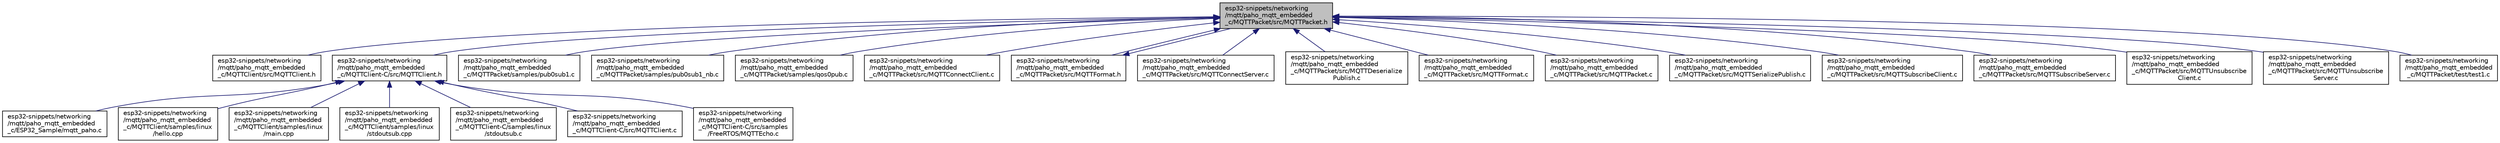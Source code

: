 digraph "esp32-snippets/networking/mqtt/paho_mqtt_embedded_c/MQTTPacket/src/MQTTPacket.h"
{
  edge [fontname="Helvetica",fontsize="10",labelfontname="Helvetica",labelfontsize="10"];
  node [fontname="Helvetica",fontsize="10",shape=record];
  Node8 [label="esp32-snippets/networking\l/mqtt/paho_mqtt_embedded\l_c/MQTTPacket/src/MQTTPacket.h",height=0.2,width=0.4,color="black", fillcolor="grey75", style="filled", fontcolor="black"];
  Node8 -> Node9 [dir="back",color="midnightblue",fontsize="10",style="solid",fontname="Helvetica"];
  Node9 [label="esp32-snippets/networking\l/mqtt/paho_mqtt_embedded\l_c/MQTTClient/src/MQTTClient.h",height=0.2,width=0.4,color="black", fillcolor="white", style="filled",URL="$src_2_m_q_t_t_client_8h.html"];
  Node8 -> Node10 [dir="back",color="midnightblue",fontsize="10",style="solid",fontname="Helvetica"];
  Node10 [label="esp32-snippets/networking\l/mqtt/paho_mqtt_embedded\l_c/MQTTClient-C/src/MQTTClient.h",height=0.2,width=0.4,color="black", fillcolor="white", style="filled",URL="$_c_2src_2_m_q_t_t_client_8h.html"];
  Node10 -> Node11 [dir="back",color="midnightblue",fontsize="10",style="solid",fontname="Helvetica"];
  Node11 [label="esp32-snippets/networking\l/mqtt/paho_mqtt_embedded\l_c/ESP32_Sample/mqtt_paho.c",height=0.2,width=0.4,color="black", fillcolor="white", style="filled",URL="$mqtt__paho_8c.html"];
  Node10 -> Node12 [dir="back",color="midnightblue",fontsize="10",style="solid",fontname="Helvetica"];
  Node12 [label="esp32-snippets/networking\l/mqtt/paho_mqtt_embedded\l_c/MQTTClient/samples/linux\l/hello.cpp",height=0.2,width=0.4,color="black", fillcolor="white", style="filled",URL="$hello_8cpp.html"];
  Node10 -> Node13 [dir="back",color="midnightblue",fontsize="10",style="solid",fontname="Helvetica"];
  Node13 [label="esp32-snippets/networking\l/mqtt/paho_mqtt_embedded\l_c/MQTTClient/samples/linux\l/main.cpp",height=0.2,width=0.4,color="black", fillcolor="white", style="filled",URL="$esp32-snippets_2networking_2mqtt_2paho__mqtt__embedded__c_2_m_q_t_t_client_2samples_2linux_2main_8cpp.html"];
  Node10 -> Node14 [dir="back",color="midnightblue",fontsize="10",style="solid",fontname="Helvetica"];
  Node14 [label="esp32-snippets/networking\l/mqtt/paho_mqtt_embedded\l_c/MQTTClient/samples/linux\l/stdoutsub.cpp",height=0.2,width=0.4,color="black", fillcolor="white", style="filled",URL="$stdoutsub_8cpp.html"];
  Node10 -> Node15 [dir="back",color="midnightblue",fontsize="10",style="solid",fontname="Helvetica"];
  Node15 [label="esp32-snippets/networking\l/mqtt/paho_mqtt_embedded\l_c/MQTTClient-C/samples/linux\l/stdoutsub.c",height=0.2,width=0.4,color="black", fillcolor="white", style="filled",URL="$stdoutsub_8c.html"];
  Node10 -> Node16 [dir="back",color="midnightblue",fontsize="10",style="solid",fontname="Helvetica"];
  Node16 [label="esp32-snippets/networking\l/mqtt/paho_mqtt_embedded\l_c/MQTTClient-C/src/MQTTClient.c",height=0.2,width=0.4,color="black", fillcolor="white", style="filled",URL="$_m_q_t_t_client_8c.html"];
  Node10 -> Node17 [dir="back",color="midnightblue",fontsize="10",style="solid",fontname="Helvetica"];
  Node17 [label="esp32-snippets/networking\l/mqtt/paho_mqtt_embedded\l_c/MQTTClient-C/src/samples\l/FreeRTOS/MQTTEcho.c",height=0.2,width=0.4,color="black", fillcolor="white", style="filled",URL="$_m_q_t_t_echo_8c.html"];
  Node8 -> Node18 [dir="back",color="midnightblue",fontsize="10",style="solid",fontname="Helvetica"];
  Node18 [label="esp32-snippets/networking\l/mqtt/paho_mqtt_embedded\l_c/MQTTPacket/samples/pub0sub1.c",height=0.2,width=0.4,color="black", fillcolor="white", style="filled",URL="$pub0sub1_8c.html"];
  Node8 -> Node19 [dir="back",color="midnightblue",fontsize="10",style="solid",fontname="Helvetica"];
  Node19 [label="esp32-snippets/networking\l/mqtt/paho_mqtt_embedded\l_c/MQTTPacket/samples/pub0sub1_nb.c",height=0.2,width=0.4,color="black", fillcolor="white", style="filled",URL="$pub0sub1__nb_8c.html"];
  Node8 -> Node20 [dir="back",color="midnightblue",fontsize="10",style="solid",fontname="Helvetica"];
  Node20 [label="esp32-snippets/networking\l/mqtt/paho_mqtt_embedded\l_c/MQTTPacket/samples/qos0pub.c",height=0.2,width=0.4,color="black", fillcolor="white", style="filled",URL="$qos0pub_8c.html"];
  Node8 -> Node21 [dir="back",color="midnightblue",fontsize="10",style="solid",fontname="Helvetica"];
  Node21 [label="esp32-snippets/networking\l/mqtt/paho_mqtt_embedded\l_c/MQTTPacket/src/MQTTConnectClient.c",height=0.2,width=0.4,color="black", fillcolor="white", style="filled",URL="$_m_q_t_t_connect_client_8c.html"];
  Node8 -> Node22 [dir="back",color="midnightblue",fontsize="10",style="solid",fontname="Helvetica"];
  Node22 [label="esp32-snippets/networking\l/mqtt/paho_mqtt_embedded\l_c/MQTTPacket/src/MQTTFormat.h",height=0.2,width=0.4,color="black", fillcolor="white", style="filled",URL="$_m_q_t_t_format_8h.html"];
  Node22 -> Node8 [dir="back",color="midnightblue",fontsize="10",style="solid",fontname="Helvetica"];
  Node8 -> Node23 [dir="back",color="midnightblue",fontsize="10",style="solid",fontname="Helvetica"];
  Node23 [label="esp32-snippets/networking\l/mqtt/paho_mqtt_embedded\l_c/MQTTPacket/src/MQTTConnectServer.c",height=0.2,width=0.4,color="black", fillcolor="white", style="filled",URL="$_m_q_t_t_connect_server_8c.html"];
  Node8 -> Node24 [dir="back",color="midnightblue",fontsize="10",style="solid",fontname="Helvetica"];
  Node24 [label="esp32-snippets/networking\l/mqtt/paho_mqtt_embedded\l_c/MQTTPacket/src/MQTTDeserialize\lPublish.c",height=0.2,width=0.4,color="black", fillcolor="white", style="filled",URL="$_m_q_t_t_deserialize_publish_8c.html"];
  Node8 -> Node25 [dir="back",color="midnightblue",fontsize="10",style="solid",fontname="Helvetica"];
  Node25 [label="esp32-snippets/networking\l/mqtt/paho_mqtt_embedded\l_c/MQTTPacket/src/MQTTFormat.c",height=0.2,width=0.4,color="black", fillcolor="white", style="filled",URL="$_m_q_t_t_format_8c.html"];
  Node8 -> Node26 [dir="back",color="midnightblue",fontsize="10",style="solid",fontname="Helvetica"];
  Node26 [label="esp32-snippets/networking\l/mqtt/paho_mqtt_embedded\l_c/MQTTPacket/src/MQTTPacket.c",height=0.2,width=0.4,color="black", fillcolor="white", style="filled",URL="$_m_q_t_t_packet_8c.html"];
  Node8 -> Node27 [dir="back",color="midnightblue",fontsize="10",style="solid",fontname="Helvetica"];
  Node27 [label="esp32-snippets/networking\l/mqtt/paho_mqtt_embedded\l_c/MQTTPacket/src/MQTTSerializePublish.c",height=0.2,width=0.4,color="black", fillcolor="white", style="filled",URL="$_m_q_t_t_serialize_publish_8c.html"];
  Node8 -> Node28 [dir="back",color="midnightblue",fontsize="10",style="solid",fontname="Helvetica"];
  Node28 [label="esp32-snippets/networking\l/mqtt/paho_mqtt_embedded\l_c/MQTTPacket/src/MQTTSubscribeClient.c",height=0.2,width=0.4,color="black", fillcolor="white", style="filled",URL="$_m_q_t_t_subscribe_client_8c.html"];
  Node8 -> Node29 [dir="back",color="midnightblue",fontsize="10",style="solid",fontname="Helvetica"];
  Node29 [label="esp32-snippets/networking\l/mqtt/paho_mqtt_embedded\l_c/MQTTPacket/src/MQTTSubscribeServer.c",height=0.2,width=0.4,color="black", fillcolor="white", style="filled",URL="$_m_q_t_t_subscribe_server_8c.html"];
  Node8 -> Node30 [dir="back",color="midnightblue",fontsize="10",style="solid",fontname="Helvetica"];
  Node30 [label="esp32-snippets/networking\l/mqtt/paho_mqtt_embedded\l_c/MQTTPacket/src/MQTTUnsubscribe\lClient.c",height=0.2,width=0.4,color="black", fillcolor="white", style="filled",URL="$_m_q_t_t_unsubscribe_client_8c.html"];
  Node8 -> Node31 [dir="back",color="midnightblue",fontsize="10",style="solid",fontname="Helvetica"];
  Node31 [label="esp32-snippets/networking\l/mqtt/paho_mqtt_embedded\l_c/MQTTPacket/src/MQTTUnsubscribe\lServer.c",height=0.2,width=0.4,color="black", fillcolor="white", style="filled",URL="$_m_q_t_t_unsubscribe_server_8c.html"];
  Node8 -> Node32 [dir="back",color="midnightblue",fontsize="10",style="solid",fontname="Helvetica"];
  Node32 [label="esp32-snippets/networking\l/mqtt/paho_mqtt_embedded\l_c/MQTTPacket/test/test1.c",height=0.2,width=0.4,color="black", fillcolor="white", style="filled",URL="$test1_8c.html"];
}
